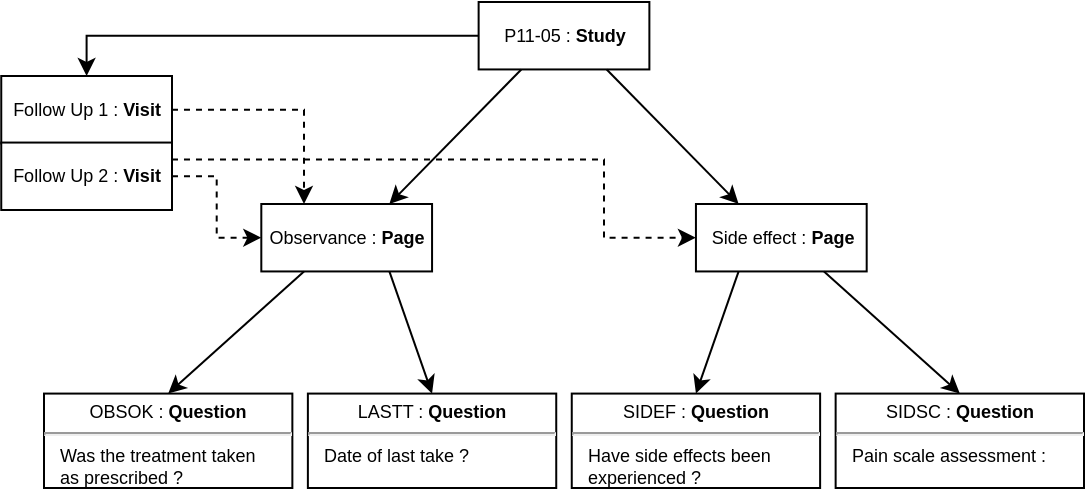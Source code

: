 <mxfile version="13.6.5" type="device"><diagram id="us9ndXOYlkYWct-Ua8rp" name="Page-1"><mxGraphModel dx="1026" dy="515" grid="1" gridSize="10" guides="1" tooltips="1" connect="1" arrows="1" fold="1" page="1" pageScale="1" pageWidth="850" pageHeight="1100" math="0" shadow="0"><root><mxCell id="0"/><mxCell id="1" parent="0"/><mxCell id="y8RPD2VtViM-mGK9fJL1-24" style="rounded=0;orthogonalLoop=1;jettySize=auto;html=1;entryX=0.25;entryY=0;entryDx=0;entryDy=0;exitX=1;exitY=0.5;exitDx=0;exitDy=0;dashed=1;edgeStyle=orthogonalEdgeStyle;" edge="1" parent="1" source="y8RPD2VtViM-mGK9fJL1-22" target="y8RPD2VtViM-mGK9fJL1-6"><mxGeometry relative="1" as="geometry"><mxPoint x="290.471" y="83.721" as="sourcePoint"/></mxGeometry></mxCell><mxCell id="y8RPD2VtViM-mGK9fJL1-26" style="edgeStyle=orthogonalEdgeStyle;rounded=0;orthogonalLoop=1;jettySize=auto;html=1;dashed=1;" edge="1" parent="1" source="y8RPD2VtViM-mGK9fJL1-25" target="y8RPD2VtViM-mGK9fJL1-6"><mxGeometry relative="1" as="geometry"/></mxCell><mxCell id="y8RPD2VtViM-mGK9fJL1-27" style="edgeStyle=orthogonalEdgeStyle;rounded=0;orthogonalLoop=1;jettySize=auto;html=1;entryX=0;entryY=0.5;entryDx=0;entryDy=0;exitX=1;exitY=0.25;exitDx=0;exitDy=0;dashed=1;" edge="1" parent="1" source="y8RPD2VtViM-mGK9fJL1-25" target="y8RPD2VtViM-mGK9fJL1-7"><mxGeometry relative="1" as="geometry"><Array as="points"><mxPoint x="540" y="119"/><mxPoint x="540" y="158"/></Array></mxGeometry></mxCell><mxCell id="y8RPD2VtViM-mGK9fJL1-28" style="edgeStyle=orthogonalEdgeStyle;rounded=0;orthogonalLoop=1;jettySize=auto;html=1;entryX=0.5;entryY=0;entryDx=0;entryDy=0;" edge="1" parent="1" source="y8RPD2VtViM-mGK9fJL1-2" target="y8RPD2VtViM-mGK9fJL1-22"><mxGeometry relative="1" as="geometry"/></mxCell><mxCell id="y8RPD2VtViM-mGK9fJL1-2" value="P11-05 : &lt;b style=&quot;font-size: 9px;&quot;&gt;Study&lt;/b&gt;" style="html=1;fontSize=9;" vertex="1" parent="1"><mxGeometry x="477.313" y="40" width="85.373" height="33.721" as="geometry"/></mxCell><mxCell id="y8RPD2VtViM-mGK9fJL1-3" style="rounded=0;orthogonalLoop=1;jettySize=auto;html=1;exitX=0.25;exitY=1;exitDx=0;exitDy=0;entryX=0.75;entryY=0;entryDx=0;entryDy=0;fontSize=9;" edge="1" parent="1" source="y8RPD2VtViM-mGK9fJL1-2" target="y8RPD2VtViM-mGK9fJL1-6"><mxGeometry relative="1" as="geometry"><mxPoint x="421.045" y="269.302" as="sourcePoint"/><mxPoint x="376.418" y="323.256" as="targetPoint"/></mxGeometry></mxCell><mxCell id="y8RPD2VtViM-mGK9fJL1-4" style="rounded=0;orthogonalLoop=1;jettySize=auto;html=1;exitX=0.75;exitY=1;exitDx=0;exitDy=0;entryX=0.25;entryY=0;entryDx=0;entryDy=0;fontSize=9;" edge="1" parent="1" source="y8RPD2VtViM-mGK9fJL1-2" target="y8RPD2VtViM-mGK9fJL1-7"><mxGeometry relative="1" as="geometry"><mxPoint x="428.806" y="276.047" as="sourcePoint"/><mxPoint x="384.179" y="330" as="targetPoint"/></mxGeometry></mxCell><mxCell id="y8RPD2VtViM-mGK9fJL1-5" value="" style="group;fontSize=9;" vertex="1" connectable="0" parent="1"><mxGeometry x="368.657" y="141" width="302.687" height="33.721" as="geometry"/></mxCell><mxCell id="y8RPD2VtViM-mGK9fJL1-6" value="Observance : &lt;b style=&quot;font-size: 9px;&quot;&gt;Page&lt;/b&gt;" style="html=1;fontSize=9;" vertex="1" parent="y8RPD2VtViM-mGK9fJL1-5"><mxGeometry width="85.373" height="33.721" as="geometry"/></mxCell><mxCell id="y8RPD2VtViM-mGK9fJL1-7" value="Side effect : &lt;b style=&quot;font-size: 9px;&quot;&gt;Page&lt;/b&gt;" style="html=1;fontSize=9;" vertex="1" parent="y8RPD2VtViM-mGK9fJL1-5"><mxGeometry x="217.313" width="85.373" height="33.721" as="geometry"/></mxCell><mxCell id="y8RPD2VtViM-mGK9fJL1-13" value="" style="group;fontSize=9;" vertex="1" connectable="0" parent="1"><mxGeometry x="260" y="235.791" width="520" height="47.209" as="geometry"/></mxCell><mxCell id="y8RPD2VtViM-mGK9fJL1-14" value="&lt;p style=&quot;margin: 4px 0px 0px; text-align: center; font-size: 9px;&quot;&gt;OBSOK : &lt;b style=&quot;font-size: 9px;&quot;&gt;Question&lt;/b&gt;&lt;/p&gt;&lt;hr style=&quot;font-size: 9px;&quot;&gt;&lt;p style=&quot;margin: 0px 0px 0px 8px; font-size: 9px;&quot;&gt;Was the treatment taken&amp;nbsp;&lt;/p&gt;&lt;p style=&quot;margin: 0px 0px 0px 8px; font-size: 9px;&quot;&gt;as prescribed ?&lt;br style=&quot;font-size: 9px;&quot;&gt;&lt;/p&gt;" style="verticalAlign=top;align=left;overflow=fill;fontSize=9;fontFamily=Helvetica;html=1;" vertex="1" parent="y8RPD2VtViM-mGK9fJL1-13"><mxGeometry width="124.179" height="47.209" as="geometry"/></mxCell><mxCell id="y8RPD2VtViM-mGK9fJL1-15" value="&lt;p style=&quot;margin: 4px 0px 0px; text-align: center; font-size: 9px;&quot;&gt;LASTT : &lt;b style=&quot;font-size: 9px;&quot;&gt;Question&lt;/b&gt;&lt;/p&gt;&lt;hr style=&quot;font-size: 9px;&quot;&gt;&lt;p style=&quot;margin: 0px 0px 0px 8px; font-size: 9px;&quot;&gt;Date of last take ?&lt;br style=&quot;font-size: 9px;&quot;&gt;&lt;/p&gt;" style="verticalAlign=top;align=left;overflow=fill;fontSize=9;fontFamily=Helvetica;html=1;" vertex="1" parent="y8RPD2VtViM-mGK9fJL1-13"><mxGeometry x="131.94" width="124.179" height="47.209" as="geometry"/></mxCell><mxCell id="y8RPD2VtViM-mGK9fJL1-16" value="&lt;p style=&quot;margin: 4px 0px 0px; text-align: center; font-size: 9px;&quot;&gt;SIDEF : &lt;b style=&quot;font-size: 9px;&quot;&gt;Question&lt;/b&gt;&lt;/p&gt;&lt;hr style=&quot;font-size: 9px;&quot;&gt;&lt;p style=&quot;margin: 0px 0px 0px 8px; font-size: 9px;&quot;&gt;Have side effects been&amp;nbsp;&lt;/p&gt;&lt;p style=&quot;margin: 0px 0px 0px 8px; font-size: 9px;&quot;&gt;experienced ?&lt;br style=&quot;font-size: 9px;&quot;&gt;&lt;/p&gt;" style="verticalAlign=top;align=left;overflow=fill;fontSize=9;fontFamily=Helvetica;html=1;" vertex="1" parent="y8RPD2VtViM-mGK9fJL1-13"><mxGeometry x="263.881" width="124.179" height="47.209" as="geometry"/></mxCell><mxCell id="y8RPD2VtViM-mGK9fJL1-17" value="&lt;p style=&quot;margin: 4px 0px 0px; text-align: center; font-size: 9px;&quot;&gt;SIDSC : &lt;b style=&quot;font-size: 9px;&quot;&gt;Question&lt;/b&gt;&lt;/p&gt;&lt;hr style=&quot;font-size: 9px;&quot;&gt;&lt;p style=&quot;margin: 0px 0px 0px 8px; font-size: 9px;&quot;&gt;Pain scale assessment :&lt;br style=&quot;font-size: 9px;&quot;&gt;&lt;/p&gt;" style="verticalAlign=top;align=left;overflow=fill;fontSize=9;fontFamily=Helvetica;html=1;" vertex="1" parent="y8RPD2VtViM-mGK9fJL1-13"><mxGeometry x="395.821" width="124.179" height="47.209" as="geometry"/></mxCell><mxCell id="y8RPD2VtViM-mGK9fJL1-18" style="rounded=0;orthogonalLoop=1;jettySize=auto;html=1;exitX=0.25;exitY=1;exitDx=0;exitDy=0;entryX=0.5;entryY=0;entryDx=0;entryDy=0;fontSize=9;" edge="1" parent="1" source="y8RPD2VtViM-mGK9fJL1-6" target="y8RPD2VtViM-mGK9fJL1-14"><mxGeometry relative="1" as="geometry"><mxPoint x="378.358" y="240.302" as="sourcePoint"/></mxGeometry></mxCell><mxCell id="y8RPD2VtViM-mGK9fJL1-19" style="rounded=0;orthogonalLoop=1;jettySize=auto;html=1;exitX=0.75;exitY=1;exitDx=0;exitDy=0;entryX=0.5;entryY=0;entryDx=0;entryDy=0;fontSize=9;" edge="1" parent="1" source="y8RPD2VtViM-mGK9fJL1-6" target="y8RPD2VtViM-mGK9fJL1-15"><mxGeometry relative="1" as="geometry"><mxPoint x="428.806" y="240.302" as="sourcePoint"/><mxPoint x="337.612" y="289.535" as="targetPoint"/></mxGeometry></mxCell><mxCell id="y8RPD2VtViM-mGK9fJL1-20" style="rounded=0;orthogonalLoop=1;jettySize=auto;html=1;exitX=0.25;exitY=1;exitDx=0;exitDy=0;entryX=0.5;entryY=0;entryDx=0;entryDy=0;fontSize=9;" edge="1" parent="1" source="y8RPD2VtViM-mGK9fJL1-7" target="y8RPD2VtViM-mGK9fJL1-16"><mxGeometry relative="1" as="geometry"><mxPoint x="611.194" y="240.302" as="sourcePoint"/><mxPoint x="345.373" y="296.279" as="targetPoint"/></mxGeometry></mxCell><mxCell id="y8RPD2VtViM-mGK9fJL1-21" style="rounded=0;orthogonalLoop=1;jettySize=auto;html=1;entryX=0.5;entryY=0;entryDx=0;entryDy=0;fontSize=9;exitX=0.75;exitY=1;exitDx=0;exitDy=0;" edge="1" parent="1" source="y8RPD2VtViM-mGK9fJL1-7" target="y8RPD2VtViM-mGK9fJL1-17"><mxGeometry relative="1" as="geometry"><mxPoint x="650" y="160" as="sourcePoint"/><mxPoint x="353.134" y="303.023" as="targetPoint"/></mxGeometry></mxCell><mxCell id="y8RPD2VtViM-mGK9fJL1-30" value="" style="group" vertex="1" connectable="0" parent="1"><mxGeometry x="238.623" y="77" width="85.373" height="67.001" as="geometry"/></mxCell><mxCell id="y8RPD2VtViM-mGK9fJL1-22" value="Follow Up 1 : &lt;b style=&quot;font-size: 9px&quot;&gt;Visit&lt;/b&gt;" style="html=1;fontSize=9;" vertex="1" parent="y8RPD2VtViM-mGK9fJL1-30"><mxGeometry width="85.373" height="33.721" as="geometry"/></mxCell><mxCell id="y8RPD2VtViM-mGK9fJL1-25" value="Follow Up 2 : &lt;b style=&quot;font-size: 9px&quot;&gt;Visit&lt;/b&gt;" style="html=1;fontSize=9;" vertex="1" parent="y8RPD2VtViM-mGK9fJL1-30"><mxGeometry y="33.28" width="85.373" height="33.721" as="geometry"/></mxCell></root></mxGraphModel></diagram></mxfile>